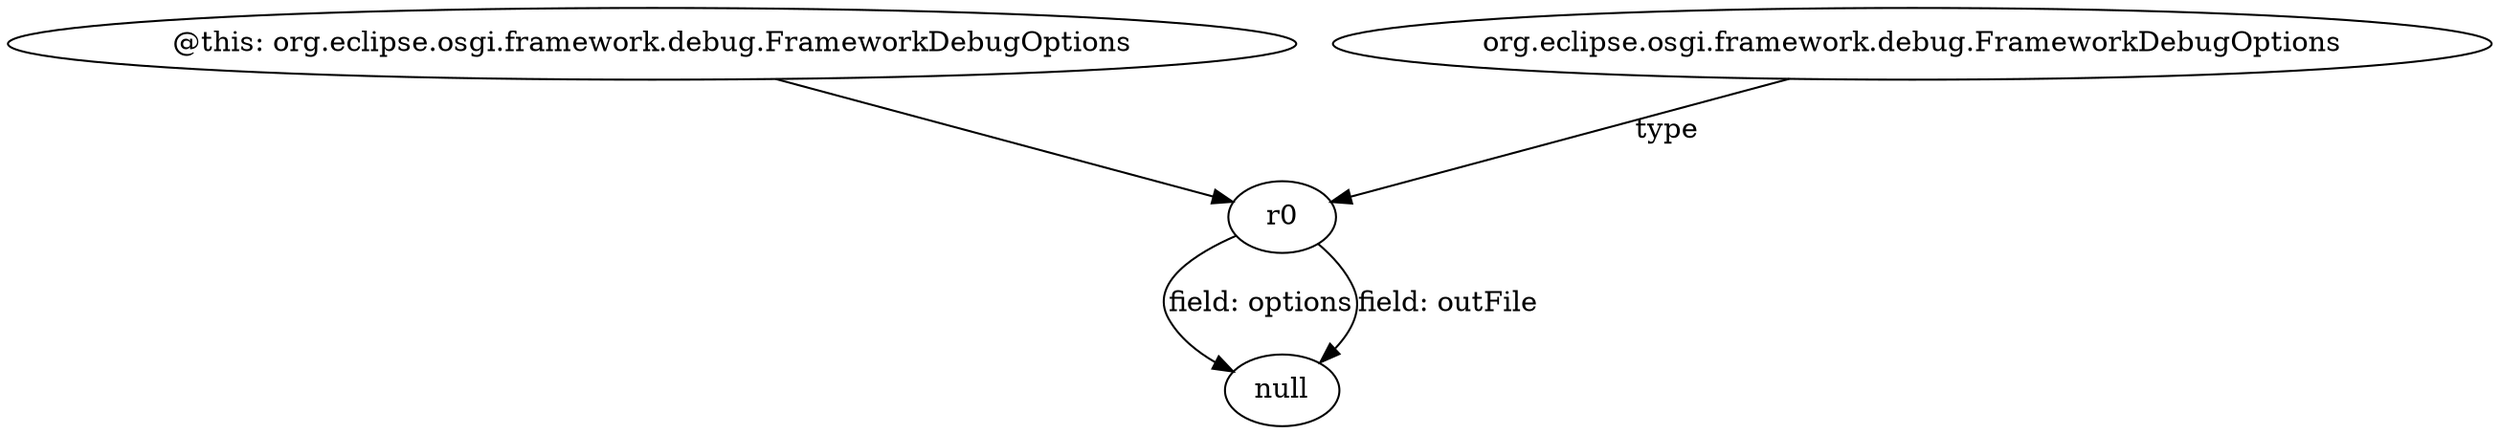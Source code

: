 digraph g {
0[label="@this: org.eclipse.osgi.framework.debug.FrameworkDebugOptions"]
1[label="r0"]
0->1[label=""]
2[label="org.eclipse.osgi.framework.debug.FrameworkDebugOptions"]
2->1[label="type"]
3[label="null"]
1->3[label="field: options"]
1->3[label="field: outFile"]
}